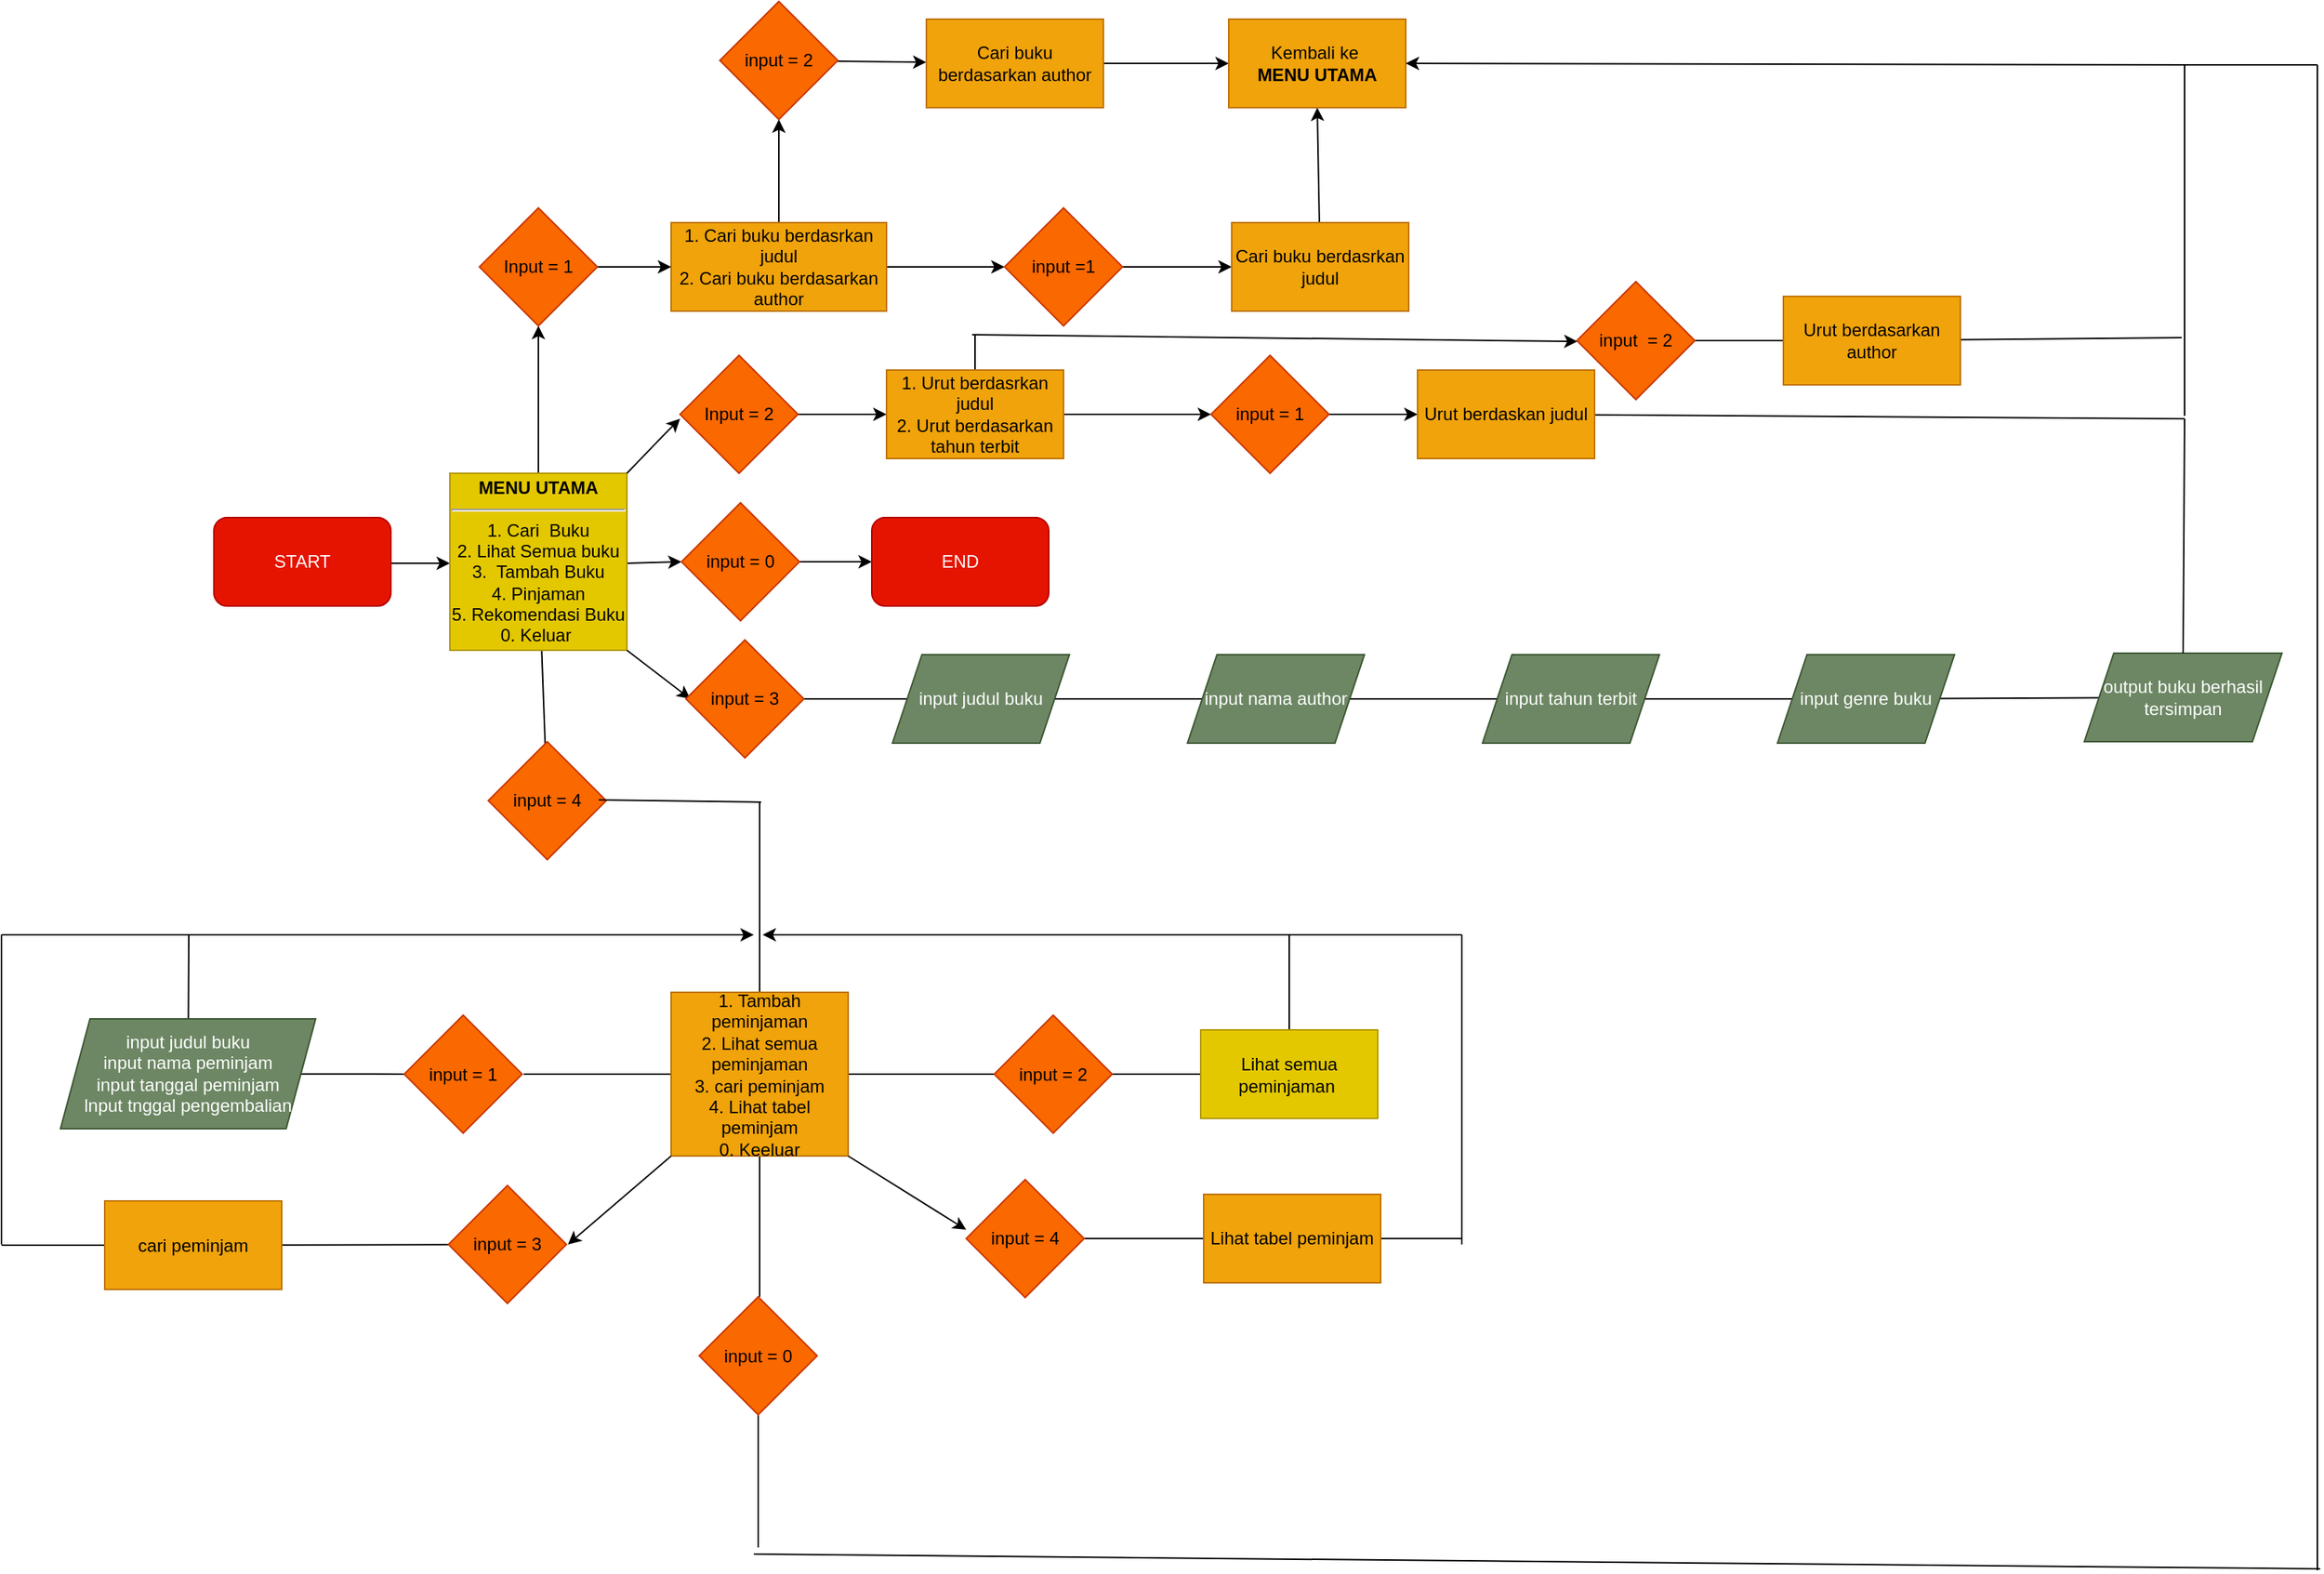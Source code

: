 <mxfile>
    <diagram id="xY3fij-LBEGWscEYTfHG" name="Page-1">
        <mxGraphModel dx="1462" dy="1532" grid="1" gridSize="10" guides="1" tooltips="1" connect="1" arrows="1" fold="1" page="1" pageScale="1" pageWidth="850" pageHeight="1100" math="0" shadow="0">
            <root>
                <mxCell id="0"/>
                <mxCell id="1" parent="0"/>
                <mxCell id="27" value="" style="edgeStyle=none;html=1;" parent="1" edge="1">
                    <mxGeometry relative="1" as="geometry">
                        <mxPoint x="194" y="368" as="sourcePoint"/>
                        <mxPoint x="234" y="368" as="targetPoint"/>
                    </mxGeometry>
                </mxCell>
                <mxCell id="3" value="START" style="rounded=1;whiteSpace=wrap;html=1;labelBackgroundColor=none;fillColor=#e51400;fontColor=#ffffff;strokeColor=#B20000;" parent="1" vertex="1">
                    <mxGeometry x="74" y="337" width="120" height="60" as="geometry"/>
                </mxCell>
                <mxCell id="31" value="" style="edgeStyle=none;html=1;entryX=0;entryY=0.5;entryDx=0;entryDy=0;" parent="1" target="76" edge="1">
                    <mxGeometry relative="1" as="geometry">
                        <mxPoint x="354" y="368" as="sourcePoint"/>
                        <mxPoint x="379" y="368" as="targetPoint"/>
                    </mxGeometry>
                </mxCell>
                <mxCell id="34" value="" style="edgeStyle=none;html=1;" parent="1" source="29" target="33" edge="1">
                    <mxGeometry relative="1" as="geometry"/>
                </mxCell>
                <mxCell id="96" value="" style="edgeStyle=none;html=1;endArrow=none;endFill=0;endSize=6;" parent="1" source="29" target="95" edge="1">
                    <mxGeometry relative="1" as="geometry"/>
                </mxCell>
                <mxCell id="29" value="&lt;b&gt;MENU UTAMA&lt;br&gt;&lt;/b&gt;&lt;hr&gt;1. Cari&amp;nbsp; Buku&lt;br&gt;2. Lihat Semua buku&lt;br&gt;3.&amp;nbsp; Tambah Buku&lt;br&gt;4. Pinjaman&lt;br&gt;5. Rekomendasi Buku&lt;br&gt;0. Keluar&amp;nbsp;" style="whiteSpace=wrap;html=1;aspect=fixed;verticalAlign=middle;fillColor=#e3c800;fontColor=#000000;strokeColor=#B09500;backgroundOutline=0;" parent="1" vertex="1">
                    <mxGeometry x="234" y="307" width="120" height="120" as="geometry"/>
                </mxCell>
                <mxCell id="37" value="" style="edgeStyle=none;html=1;" parent="1" source="32" target="38" edge="1">
                    <mxGeometry relative="1" as="geometry">
                        <mxPoint x="659" y="167" as="targetPoint"/>
                    </mxGeometry>
                </mxCell>
                <mxCell id="45" value="" style="edgeStyle=none;html=1;" parent="1" source="32" target="44" edge="1">
                    <mxGeometry relative="1" as="geometry"/>
                </mxCell>
                <mxCell id="32" value="1. Cari buku berdasrkan judul&lt;br&gt;2. Cari buku berdasarkan author" style="rounded=0;whiteSpace=wrap;html=1;labelBackgroundColor=none;align=center;fillColor=#f0a30a;fontColor=#000000;strokeColor=#BD7000;" parent="1" vertex="1">
                    <mxGeometry x="384" y="137" width="146" height="60" as="geometry"/>
                </mxCell>
                <mxCell id="35" value="" style="edgeStyle=none;html=1;" parent="1" source="33" target="32" edge="1">
                    <mxGeometry relative="1" as="geometry"/>
                </mxCell>
                <mxCell id="33" value="Input = 1" style="rhombus;whiteSpace=wrap;html=1;fillColor=#fa6800;strokeColor=#C73500;fontColor=#000000;" parent="1" vertex="1">
                    <mxGeometry x="254" y="127" width="80" height="80" as="geometry"/>
                </mxCell>
                <mxCell id="40" value="" style="edgeStyle=none;html=1;" parent="1" source="38" target="39" edge="1">
                    <mxGeometry relative="1" as="geometry"/>
                </mxCell>
                <mxCell id="38" value="input =1" style="rhombus;whiteSpace=wrap;html=1;labelBackgroundColor=none;fillColor=#fa6800;fontColor=#000000;strokeColor=#C73500;" parent="1" vertex="1">
                    <mxGeometry x="610" y="127" width="80" height="80" as="geometry"/>
                </mxCell>
                <mxCell id="43" value="" style="edgeStyle=none;html=1;entryX=0.5;entryY=1;entryDx=0;entryDy=0;" parent="1" source="39" target="51" edge="1">
                    <mxGeometry relative="1" as="geometry">
                        <mxPoint x="830" y="60" as="targetPoint"/>
                    </mxGeometry>
                </mxCell>
                <mxCell id="39" value="Cari buku berdasrkan judul" style="whiteSpace=wrap;html=1;labelBackgroundColor=none;fillColor=#f0a30a;fontColor=#000000;strokeColor=#BD7000;" parent="1" vertex="1">
                    <mxGeometry x="764" y="137" width="120" height="60" as="geometry"/>
                </mxCell>
                <mxCell id="47" value="" style="edgeStyle=none;html=1;" parent="1" source="44" target="46" edge="1">
                    <mxGeometry relative="1" as="geometry"/>
                </mxCell>
                <mxCell id="44" value="input = 2" style="rhombus;whiteSpace=wrap;html=1;rounded=0;labelBackgroundColor=none;fillColor=#fa6800;fontColor=#000000;strokeColor=#C73500;" parent="1" vertex="1">
                    <mxGeometry x="417" y="-13" width="80" height="80" as="geometry"/>
                </mxCell>
                <mxCell id="49" value="" style="edgeStyle=none;html=1;entryX=0;entryY=0.5;entryDx=0;entryDy=0;" parent="1" source="46" target="51" edge="1">
                    <mxGeometry relative="1" as="geometry">
                        <mxPoint x="817" y="29" as="targetPoint"/>
                    </mxGeometry>
                </mxCell>
                <mxCell id="46" value="Cari buku berdasarkan author" style="whiteSpace=wrap;html=1;rounded=0;labelBackgroundColor=none;fillColor=#f0a30a;fontColor=#000000;strokeColor=#BD7000;" parent="1" vertex="1">
                    <mxGeometry x="557" y="-1" width="120" height="60" as="geometry"/>
                </mxCell>
                <mxCell id="51" value="Kembali ke&amp;nbsp;&lt;br&gt;&lt;b&gt;MENU UTAMA&lt;br&gt;&lt;/b&gt;" style="rounded=0;whiteSpace=wrap;html=1;labelBackgroundColor=none;fillColor=#f0a30a;fontColor=#000000;strokeColor=#BD7000;" parent="1" vertex="1">
                    <mxGeometry x="762" y="-1" width="120" height="60" as="geometry"/>
                </mxCell>
                <mxCell id="52" value="" style="endArrow=classic;html=1;endSize=6;exitX=1;exitY=0;exitDx=0;exitDy=0;" parent="1" source="29" edge="1">
                    <mxGeometry width="50" height="50" relative="1" as="geometry">
                        <mxPoint x="360" y="300" as="sourcePoint"/>
                        <mxPoint x="390" y="270" as="targetPoint"/>
                        <Array as="points">
                            <mxPoint x="380" y="280"/>
                        </Array>
                    </mxGeometry>
                </mxCell>
                <mxCell id="57" value="" style="edgeStyle=none;html=1;endSize=6;" parent="1" source="55" target="56" edge="1">
                    <mxGeometry relative="1" as="geometry"/>
                </mxCell>
                <mxCell id="55" value="Input = 2" style="rhombus;whiteSpace=wrap;html=1;labelBackgroundColor=none;fillColor=#fa6800;fontColor=#000000;strokeColor=#C73500;" parent="1" vertex="1">
                    <mxGeometry x="390" y="227" width="80" height="80" as="geometry"/>
                </mxCell>
                <mxCell id="60" value="" style="edgeStyle=none;html=1;endSize=6;" parent="1" source="56" target="59" edge="1">
                    <mxGeometry relative="1" as="geometry"/>
                </mxCell>
                <mxCell id="65" value="" style="edgeStyle=none;html=1;endSize=6;endArrow=none;endFill=0;" parent="1" source="56" edge="1">
                    <mxGeometry relative="1" as="geometry">
                        <mxPoint x="590" y="220" as="targetPoint"/>
                        <Array as="points">
                            <mxPoint x="590" y="210"/>
                        </Array>
                    </mxGeometry>
                </mxCell>
                <mxCell id="56" value="1. Urut berdasrkan judul&lt;br&gt;2. Urut berdasarkan tahun terbit" style="whiteSpace=wrap;html=1;labelBackgroundColor=none;fillColor=#f0a30a;fontColor=#000000;strokeColor=#BD7000;" parent="1" vertex="1">
                    <mxGeometry x="530" y="237" width="120" height="60" as="geometry"/>
                </mxCell>
                <mxCell id="62" value="" style="edgeStyle=none;html=1;endSize=6;" parent="1" source="59" target="61" edge="1">
                    <mxGeometry relative="1" as="geometry"/>
                </mxCell>
                <mxCell id="59" value="input = 1" style="rhombus;whiteSpace=wrap;html=1;labelBackgroundColor=none;fillColor=#fa6800;fontColor=#000000;strokeColor=#C73500;" parent="1" vertex="1">
                    <mxGeometry x="750" y="227" width="80" height="80" as="geometry"/>
                </mxCell>
                <mxCell id="71" value="" style="edgeStyle=none;html=1;endArrow=none;endFill=0;endSize=6;" parent="1" source="61" edge="1">
                    <mxGeometry relative="1" as="geometry">
                        <mxPoint x="1410" y="270" as="targetPoint"/>
                    </mxGeometry>
                </mxCell>
                <mxCell id="61" value="Urut berdaskan judul" style="whiteSpace=wrap;html=1;labelBackgroundColor=none;fillColor=#f0a30a;fontColor=#000000;strokeColor=#BD7000;" parent="1" vertex="1">
                    <mxGeometry x="890" y="237" width="120" height="60" as="geometry"/>
                </mxCell>
                <mxCell id="66" value="" style="endArrow=classic;html=1;endSize=6;" parent="1" edge="1">
                    <mxGeometry width="50" height="50" relative="1" as="geometry">
                        <mxPoint x="588" y="213" as="sourcePoint"/>
                        <mxPoint x="998.44" y="217.56" as="targetPoint"/>
                    </mxGeometry>
                </mxCell>
                <mxCell id="69" value="" style="edgeStyle=none;html=1;endArrow=none;endFill=0;endSize=6;" parent="1" source="67" target="68" edge="1">
                    <mxGeometry relative="1" as="geometry"/>
                </mxCell>
                <mxCell id="67" value="input&amp;nbsp; = 2" style="rhombus;whiteSpace=wrap;html=1;labelBackgroundColor=none;fillColor=#fa6800;fontColor=#000000;strokeColor=#C73500;" parent="1" vertex="1">
                    <mxGeometry x="998" y="177" width="80" height="80" as="geometry"/>
                </mxCell>
                <mxCell id="73" value="" style="edgeStyle=none;html=1;endArrow=none;endFill=0;endSize=6;" parent="1" source="68" edge="1">
                    <mxGeometry relative="1" as="geometry">
                        <mxPoint x="1408" y="215" as="targetPoint"/>
                    </mxGeometry>
                </mxCell>
                <mxCell id="68" value="Urut berdasarkan author" style="whiteSpace=wrap;html=1;labelBackgroundColor=none;fillColor=#f0a30a;fontColor=#000000;strokeColor=#BD7000;" parent="1" vertex="1">
                    <mxGeometry x="1138" y="187" width="120" height="60" as="geometry"/>
                </mxCell>
                <mxCell id="74" value="" style="endArrow=none;html=1;endSize=6;endFill=0;" parent="1" edge="1">
                    <mxGeometry width="50" height="50" relative="1" as="geometry">
                        <mxPoint x="1410" y="268" as="sourcePoint"/>
                        <mxPoint x="1410" y="30" as="targetPoint"/>
                    </mxGeometry>
                </mxCell>
                <mxCell id="75" value="" style="endArrow=classic;html=1;endSize=6;entryX=1;entryY=0.5;entryDx=0;entryDy=0;" parent="1" target="51" edge="1">
                    <mxGeometry width="50" height="50" relative="1" as="geometry">
                        <mxPoint x="1410" y="30" as="sourcePoint"/>
                        <mxPoint x="1290" y="9" as="targetPoint"/>
                    </mxGeometry>
                </mxCell>
                <mxCell id="138" value="" style="edgeStyle=none;html=1;" edge="1" parent="1" source="76" target="136">
                    <mxGeometry relative="1" as="geometry"/>
                </mxCell>
                <mxCell id="76" value="input = 0" style="rhombus;whiteSpace=wrap;html=1;labelBackgroundColor=none;fillColor=#fa6800;fontColor=#000000;strokeColor=#C73500;" parent="1" vertex="1">
                    <mxGeometry x="391" y="327" width="80" height="80" as="geometry"/>
                </mxCell>
                <mxCell id="80" value="" style="endArrow=classic;html=1;endSize=6;" parent="1" edge="1">
                    <mxGeometry width="50" height="50" relative="1" as="geometry">
                        <mxPoint x="354" y="427" as="sourcePoint"/>
                        <mxPoint x="397" y="460" as="targetPoint"/>
                    </mxGeometry>
                </mxCell>
                <mxCell id="83" value="" style="edgeStyle=none;html=1;endArrow=none;endFill=0;endSize=6;" parent="1" source="81" target="82" edge="1">
                    <mxGeometry relative="1" as="geometry"/>
                </mxCell>
                <mxCell id="81" value="input = 3" style="rhombus;whiteSpace=wrap;html=1;labelBackgroundColor=none;fillColor=#fa6800;fontColor=#000000;strokeColor=#C73500;" parent="1" vertex="1">
                    <mxGeometry x="394" y="420" width="80" height="80" as="geometry"/>
                </mxCell>
                <mxCell id="85" value="" style="edgeStyle=none;html=1;endArrow=none;endFill=0;endSize=6;" parent="1" source="82" target="84" edge="1">
                    <mxGeometry relative="1" as="geometry"/>
                </mxCell>
                <mxCell id="82" value="input judul buku" style="shape=parallelogram;perimeter=parallelogramPerimeter;whiteSpace=wrap;html=1;fixedSize=1;labelBackgroundColor=none;fillColor=#6d8764;fontColor=#ffffff;strokeColor=#3A5431;" parent="1" vertex="1">
                    <mxGeometry x="534" y="430" width="120" height="60" as="geometry"/>
                </mxCell>
                <mxCell id="87" value="" style="edgeStyle=none;html=1;endArrow=none;endFill=0;endSize=6;" parent="1" source="84" target="86" edge="1">
                    <mxGeometry relative="1" as="geometry"/>
                </mxCell>
                <mxCell id="84" value="input nama author" style="shape=parallelogram;perimeter=parallelogramPerimeter;whiteSpace=wrap;html=1;fixedSize=1;labelBackgroundColor=none;fillColor=#6d8764;fontColor=#ffffff;strokeColor=#3A5431;" parent="1" vertex="1">
                    <mxGeometry x="734" y="430" width="120" height="60" as="geometry"/>
                </mxCell>
                <mxCell id="89" value="" style="edgeStyle=none;html=1;endArrow=none;endFill=0;endSize=6;" parent="1" source="86" target="88" edge="1">
                    <mxGeometry relative="1" as="geometry"/>
                </mxCell>
                <mxCell id="86" value="input tahun terbit" style="shape=parallelogram;perimeter=parallelogramPerimeter;whiteSpace=wrap;html=1;fixedSize=1;labelBackgroundColor=none;fillColor=#6d8764;fontColor=#ffffff;strokeColor=#3A5431;" parent="1" vertex="1">
                    <mxGeometry x="934" y="430" width="120" height="60" as="geometry"/>
                </mxCell>
                <mxCell id="93" value="" style="edgeStyle=none;html=1;endArrow=none;endFill=0;endSize=6;" parent="1" source="88" target="92" edge="1">
                    <mxGeometry relative="1" as="geometry"/>
                </mxCell>
                <mxCell id="88" value="input genre buku" style="shape=parallelogram;perimeter=parallelogramPerimeter;whiteSpace=wrap;html=1;fixedSize=1;labelBackgroundColor=none;fillColor=#6d8764;fontColor=#ffffff;strokeColor=#3A5431;" parent="1" vertex="1">
                    <mxGeometry x="1134" y="430" width="120" height="60" as="geometry"/>
                </mxCell>
                <mxCell id="92" value="output buku berhasil tersimpan" style="shape=parallelogram;perimeter=parallelogramPerimeter;whiteSpace=wrap;html=1;fixedSize=1;labelBackgroundColor=none;fillColor=#6d8764;fontColor=#ffffff;strokeColor=#3A5431;" parent="1" vertex="1">
                    <mxGeometry x="1342" y="429" width="134" height="60" as="geometry"/>
                </mxCell>
                <mxCell id="94" value="" style="endArrow=none;html=1;endSize=6;exitX=0.5;exitY=0;exitDx=0;exitDy=0;endFill=0;" parent="1" source="92" edge="1">
                    <mxGeometry width="50" height="50" relative="1" as="geometry">
                        <mxPoint x="1420" y="430" as="sourcePoint"/>
                        <mxPoint x="1410" y="270" as="targetPoint"/>
                    </mxGeometry>
                </mxCell>
                <mxCell id="98" value="" style="edgeStyle=none;html=1;endArrow=none;endFill=0;endSize=6;" parent="1" target="97" edge="1">
                    <mxGeometry relative="1" as="geometry">
                        <mxPoint x="444" y="530" as="sourcePoint"/>
                    </mxGeometry>
                </mxCell>
                <mxCell id="95" value="input = 4" style="rhombus;whiteSpace=wrap;html=1;fillColor=#fa6800;strokeColor=#C73500;fontColor=#000000;" parent="1" vertex="1">
                    <mxGeometry x="260" y="489" width="80" height="80" as="geometry"/>
                </mxCell>
                <mxCell id="100" value="" style="edgeStyle=none;html=1;endArrow=none;endFill=0;endSize=6;" parent="1" source="97" edge="1">
                    <mxGeometry relative="1" as="geometry">
                        <mxPoint x="284" y="714.5" as="targetPoint"/>
                    </mxGeometry>
                </mxCell>
                <mxCell id="102" value="" style="edgeStyle=none;html=1;endArrow=none;endFill=0;endSize=6;" parent="1" source="97" edge="1">
                    <mxGeometry relative="1" as="geometry">
                        <mxPoint x="604" y="714.5" as="targetPoint"/>
                    </mxGeometry>
                </mxCell>
                <mxCell id="104" value="" style="edgeStyle=none;html=1;endArrow=none;endFill=0;endSize=6;" parent="1" source="97" edge="1">
                    <mxGeometry relative="1" as="geometry">
                        <mxPoint x="444" y="865.5" as="targetPoint"/>
                    </mxGeometry>
                </mxCell>
                <mxCell id="97" value="1. Tambah peminjaman&lt;br&gt;2. Lihat semua peminjaman&lt;br&gt;3. cari peminjam&lt;br&gt;4. Lihat tabel peminjam&lt;br&gt;0. Keeluar&lt;br&gt;" style="whiteSpace=wrap;html=1;fillColor=#f0a30a;strokeColor=#BD7000;fontColor=#000000;" parent="1" vertex="1">
                    <mxGeometry x="384" y="659" width="120" height="111" as="geometry"/>
                </mxCell>
                <mxCell id="110" value="" style="edgeStyle=none;html=1;endArrow=none;endFill=0;endSize=6;" parent="1" source="99" target="109" edge="1">
                    <mxGeometry relative="1" as="geometry"/>
                </mxCell>
                <mxCell id="99" value="input = 1" style="rhombus;whiteSpace=wrap;html=1;fillColor=#fa6800;strokeColor=#C73500;fontColor=#000000;" parent="1" vertex="1">
                    <mxGeometry x="203" y="674.5" width="80" height="80" as="geometry"/>
                </mxCell>
                <mxCell id="118" value="" style="edgeStyle=none;html=1;endArrow=none;endFill=0;endSize=6;" parent="1" source="101" target="117" edge="1">
                    <mxGeometry relative="1" as="geometry"/>
                </mxCell>
                <mxCell id="101" value="input = 2" style="rhombus;whiteSpace=wrap;html=1;fillColor=#fa6800;strokeColor=#C73500;fontColor=#000000;" parent="1" vertex="1">
                    <mxGeometry x="603" y="674.5" width="80" height="80" as="geometry"/>
                </mxCell>
                <mxCell id="132" value="" style="edgeStyle=none;html=1;endArrow=none;endFill=0;endSize=6;" parent="1" source="103" edge="1">
                    <mxGeometry relative="1" as="geometry">
                        <mxPoint x="443" y="1035.5" as="targetPoint"/>
                    </mxGeometry>
                </mxCell>
                <mxCell id="103" value="input = 0" style="rhombus;whiteSpace=wrap;html=1;fillColor=#fa6800;strokeColor=#C73500;fontColor=#000000;" parent="1" vertex="1">
                    <mxGeometry x="403" y="865.5" width="80" height="80" as="geometry"/>
                </mxCell>
                <mxCell id="105" value="" style="endArrow=classic;html=1;endSize=6;" parent="1" edge="1">
                    <mxGeometry width="50" height="50" relative="1" as="geometry">
                        <mxPoint x="384" y="770" as="sourcePoint"/>
                        <mxPoint x="314" y="830" as="targetPoint"/>
                    </mxGeometry>
                </mxCell>
                <mxCell id="106" value="" style="endArrow=classic;html=1;endSize=6;" parent="1" edge="1">
                    <mxGeometry width="50" height="50" relative="1" as="geometry">
                        <mxPoint x="504" y="770" as="sourcePoint"/>
                        <mxPoint x="584" y="820" as="targetPoint"/>
                    </mxGeometry>
                </mxCell>
                <mxCell id="127" value="" style="edgeStyle=none;html=1;endArrow=none;endFill=0;endSize=6;" parent="1" source="107" target="126" edge="1">
                    <mxGeometry relative="1" as="geometry"/>
                </mxCell>
                <mxCell id="107" value="input = 4" style="rhombus;whiteSpace=wrap;html=1;labelBackgroundColor=none;fillColor=#fa6800;strokeColor=#C73500;fontColor=#000000;" parent="1" vertex="1">
                    <mxGeometry x="584" y="786" width="80" height="80" as="geometry"/>
                </mxCell>
                <mxCell id="122" value="" style="edgeStyle=none;html=1;endArrow=none;endFill=0;endSize=6;" parent="1" source="108" target="121" edge="1">
                    <mxGeometry relative="1" as="geometry"/>
                </mxCell>
                <mxCell id="108" value="input = 3" style="rhombus;whiteSpace=wrap;html=1;labelBackgroundColor=none;fillColor=#fa6800;fontColor=#000000;strokeColor=#C73500;" parent="1" vertex="1">
                    <mxGeometry x="233" y="790" width="80" height="80" as="geometry"/>
                </mxCell>
                <mxCell id="115" style="edgeStyle=none;html=1;endArrow=none;endFill=0;endSize=6;" parent="1" source="109" edge="1">
                    <mxGeometry relative="1" as="geometry">
                        <mxPoint x="57" y="620" as="targetPoint"/>
                    </mxGeometry>
                </mxCell>
                <mxCell id="109" value="input judul buku&lt;br&gt;input nama peminjam&lt;br&gt;input tanggal peminjam&lt;br&gt;lnput tnggal pengembalian" style="shape=parallelogram;perimeter=parallelogramPerimeter;whiteSpace=wrap;html=1;fixedSize=1;fillColor=#6d8764;strokeColor=#3A5431;fontColor=#ffffff;" parent="1" vertex="1">
                    <mxGeometry x="-30" y="677" width="173" height="74.5" as="geometry"/>
                </mxCell>
                <mxCell id="114" value="" style="endArrow=none;html=1;endSize=6;" parent="1" edge="1">
                    <mxGeometry width="50" height="50" relative="1" as="geometry">
                        <mxPoint x="335" y="528.5" as="sourcePoint"/>
                        <mxPoint x="445" y="530" as="targetPoint"/>
                    </mxGeometry>
                </mxCell>
                <mxCell id="116" value="" style="endArrow=classic;html=1;endSize=6;" parent="1" edge="1">
                    <mxGeometry width="50" height="50" relative="1" as="geometry">
                        <mxPoint x="58" y="620" as="sourcePoint"/>
                        <mxPoint x="440" y="620" as="targetPoint"/>
                    </mxGeometry>
                </mxCell>
                <mxCell id="119" style="edgeStyle=none;html=1;endArrow=none;endFill=0;endSize=6;" parent="1" source="117" edge="1">
                    <mxGeometry relative="1" as="geometry">
                        <mxPoint x="803" y="620" as="targetPoint"/>
                    </mxGeometry>
                </mxCell>
                <mxCell id="117" value="Lihat semua peminjaman&amp;nbsp;" style="whiteSpace=wrap;html=1;fillColor=#e3c800;strokeColor=#B09500;fontColor=#000000;" parent="1" vertex="1">
                    <mxGeometry x="743" y="684.5" width="120" height="60" as="geometry"/>
                </mxCell>
                <mxCell id="120" value="" style="endArrow=classic;html=1;endSize=6;" parent="1" edge="1">
                    <mxGeometry width="50" height="50" relative="1" as="geometry">
                        <mxPoint x="800" y="620" as="sourcePoint"/>
                        <mxPoint x="446" y="620" as="targetPoint"/>
                    </mxGeometry>
                </mxCell>
                <mxCell id="123" style="edgeStyle=none;html=1;endArrow=none;endFill=0;endSize=6;" parent="1" source="121" edge="1">
                    <mxGeometry relative="1" as="geometry">
                        <mxPoint x="-70" y="830.5" as="targetPoint"/>
                    </mxGeometry>
                </mxCell>
                <mxCell id="121" value="cari peminjam" style="whiteSpace=wrap;html=1;labelBackgroundColor=none;fillColor=#f0a30a;fontColor=#000000;strokeColor=#BD7000;" parent="1" vertex="1">
                    <mxGeometry y="800.5" width="120" height="60" as="geometry"/>
                </mxCell>
                <mxCell id="124" value="" style="endArrow=none;html=1;endSize=6;endFill=0;" parent="1" edge="1">
                    <mxGeometry width="50" height="50" relative="1" as="geometry">
                        <mxPoint x="-70" y="830" as="sourcePoint"/>
                        <mxPoint x="-70" y="620" as="targetPoint"/>
                    </mxGeometry>
                </mxCell>
                <mxCell id="125" value="" style="endArrow=none;html=1;endSize=6;endFill=0;" parent="1" edge="1">
                    <mxGeometry width="50" height="50" relative="1" as="geometry">
                        <mxPoint x="-70" y="620" as="sourcePoint"/>
                        <mxPoint x="60" y="620" as="targetPoint"/>
                    </mxGeometry>
                </mxCell>
                <mxCell id="128" style="edgeStyle=none;html=1;endArrow=none;endFill=0;endSize=6;" parent="1" source="126" edge="1">
                    <mxGeometry relative="1" as="geometry">
                        <mxPoint x="920" y="826" as="targetPoint"/>
                    </mxGeometry>
                </mxCell>
                <mxCell id="126" value="Lihat tabel peminjam" style="whiteSpace=wrap;html=1;labelBackgroundColor=none;fillColor=#f0a30a;fontColor=#000000;strokeColor=#BD7000;" parent="1" vertex="1">
                    <mxGeometry x="745" y="796" width="120" height="60" as="geometry"/>
                </mxCell>
                <mxCell id="129" value="" style="endArrow=none;html=1;endSize=6;" parent="1" edge="1">
                    <mxGeometry width="50" height="50" relative="1" as="geometry">
                        <mxPoint x="920" y="830" as="sourcePoint"/>
                        <mxPoint x="920" y="620" as="targetPoint"/>
                    </mxGeometry>
                </mxCell>
                <mxCell id="130" value="" style="endArrow=none;html=1;endSize=6;" parent="1" edge="1">
                    <mxGeometry width="50" height="50" relative="1" as="geometry">
                        <mxPoint x="800" y="620" as="sourcePoint"/>
                        <mxPoint x="920" y="620" as="targetPoint"/>
                    </mxGeometry>
                </mxCell>
                <mxCell id="133" value="" style="endArrow=none;html=1;endSize=6;" parent="1" edge="1">
                    <mxGeometry width="50" height="50" relative="1" as="geometry">
                        <mxPoint x="440" y="1040" as="sourcePoint"/>
                        <mxPoint x="1502" y="1050" as="targetPoint"/>
                    </mxGeometry>
                </mxCell>
                <mxCell id="134" value="" style="endArrow=none;html=1;endSize=6;" parent="1" edge="1">
                    <mxGeometry width="50" height="50" relative="1" as="geometry">
                        <mxPoint x="1410" y="30" as="sourcePoint"/>
                        <mxPoint x="1500" y="30" as="targetPoint"/>
                    </mxGeometry>
                </mxCell>
                <mxCell id="135" value="" style="endArrow=none;html=1;endSize=6;" parent="1" edge="1">
                    <mxGeometry width="50" height="50" relative="1" as="geometry">
                        <mxPoint x="1500" y="1051" as="sourcePoint"/>
                        <mxPoint x="1500" y="30" as="targetPoint"/>
                    </mxGeometry>
                </mxCell>
                <mxCell id="136" value="END" style="rounded=1;whiteSpace=wrap;html=1;fillColor=#e51400;fontColor=#ffffff;strokeColor=#B20000;" vertex="1" parent="1">
                    <mxGeometry x="520" y="337" width="120" height="60" as="geometry"/>
                </mxCell>
            </root>
        </mxGraphModel>
    </diagram>
</mxfile>